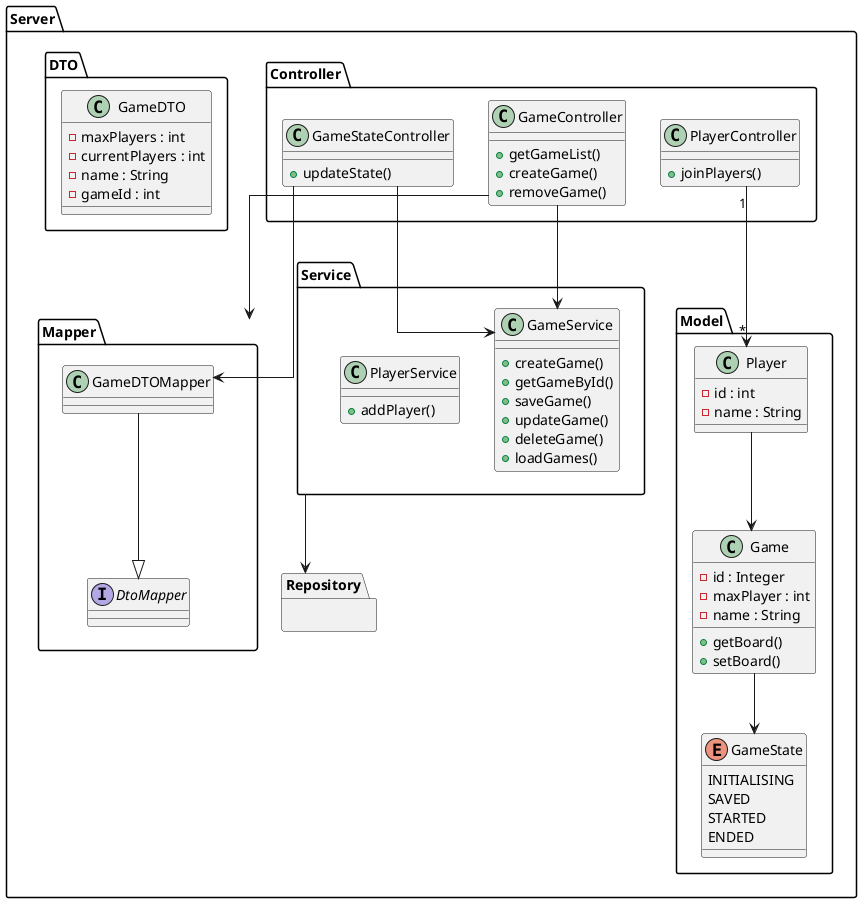 @startuml
'https://plantuml.com/class-diagram
skinparam linetype ortho
package "Server"{
package "Model"{


class Game{
    - id : Integer
    - maxPlayer : int
    - name : String
    + getBoard()
    + setBoard()
}

class Player{
    - id : int
    - name : String
}

enum GameState{
    INITIALISING
    SAVED
    STARTED
    ENDED
}
}

package "Controller"{
class GameController{
    + getGameList()
    + createGame()
    + removeGame()
}
class GameStateController{
    +updateState()
}
class PlayerController{
    +joinPlayers()
}
}

package "DTO"{
class GameDTO{
    - maxPlayers : int
    - currentPlayers : int
    - name : String
    - gameId : int
}
}
package "Mapper"{
interface DtoMapper{

}
class GameDTOMapper{
}
}

package "Repository"{

}

package "Service"{
class GameService{
    +createGame()
    +getGameById()
    +saveGame()
    +updateGame()
    +deleteGame()
    +loadGames()
}
class PlayerService{
    + addPlayer()
}
}

Game --> GameState
Player --> Game

GameController --> GameService
GameController --> "Mapper"

GameDTOMapper --|> DtoMapper

GameStateController --> GameService
GameStateController --> GameDTOMapper

PlayerController "1 " -->" *" Player

"Service" --> "Repository"
}
@enduml